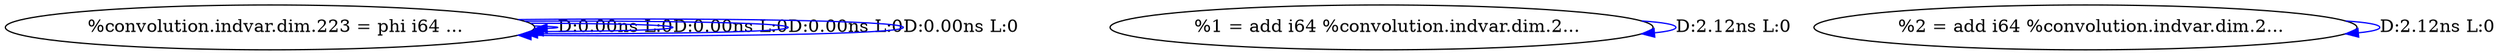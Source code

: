digraph {
Node0x281b5c0[label="  %convolution.indvar.dim.223 = phi i64 ..."];
Node0x281b5c0 -> Node0x281b5c0[label="D:0.00ns L:0",color=blue];
Node0x281b5c0 -> Node0x281b5c0[label="D:0.00ns L:0",color=blue];
Node0x281b5c0 -> Node0x281b5c0[label="D:0.00ns L:0",color=blue];
Node0x281b5c0 -> Node0x281b5c0[label="D:0.00ns L:0",color=blue];
Node0x281b6a0[label="  %1 = add i64 %convolution.indvar.dim.2..."];
Node0x281b6a0 -> Node0x281b6a0[label="D:2.12ns L:0",color=blue];
Node0x281b780[label="  %2 = add i64 %convolution.indvar.dim.2..."];
Node0x281b780 -> Node0x281b780[label="D:2.12ns L:0",color=blue];
}
